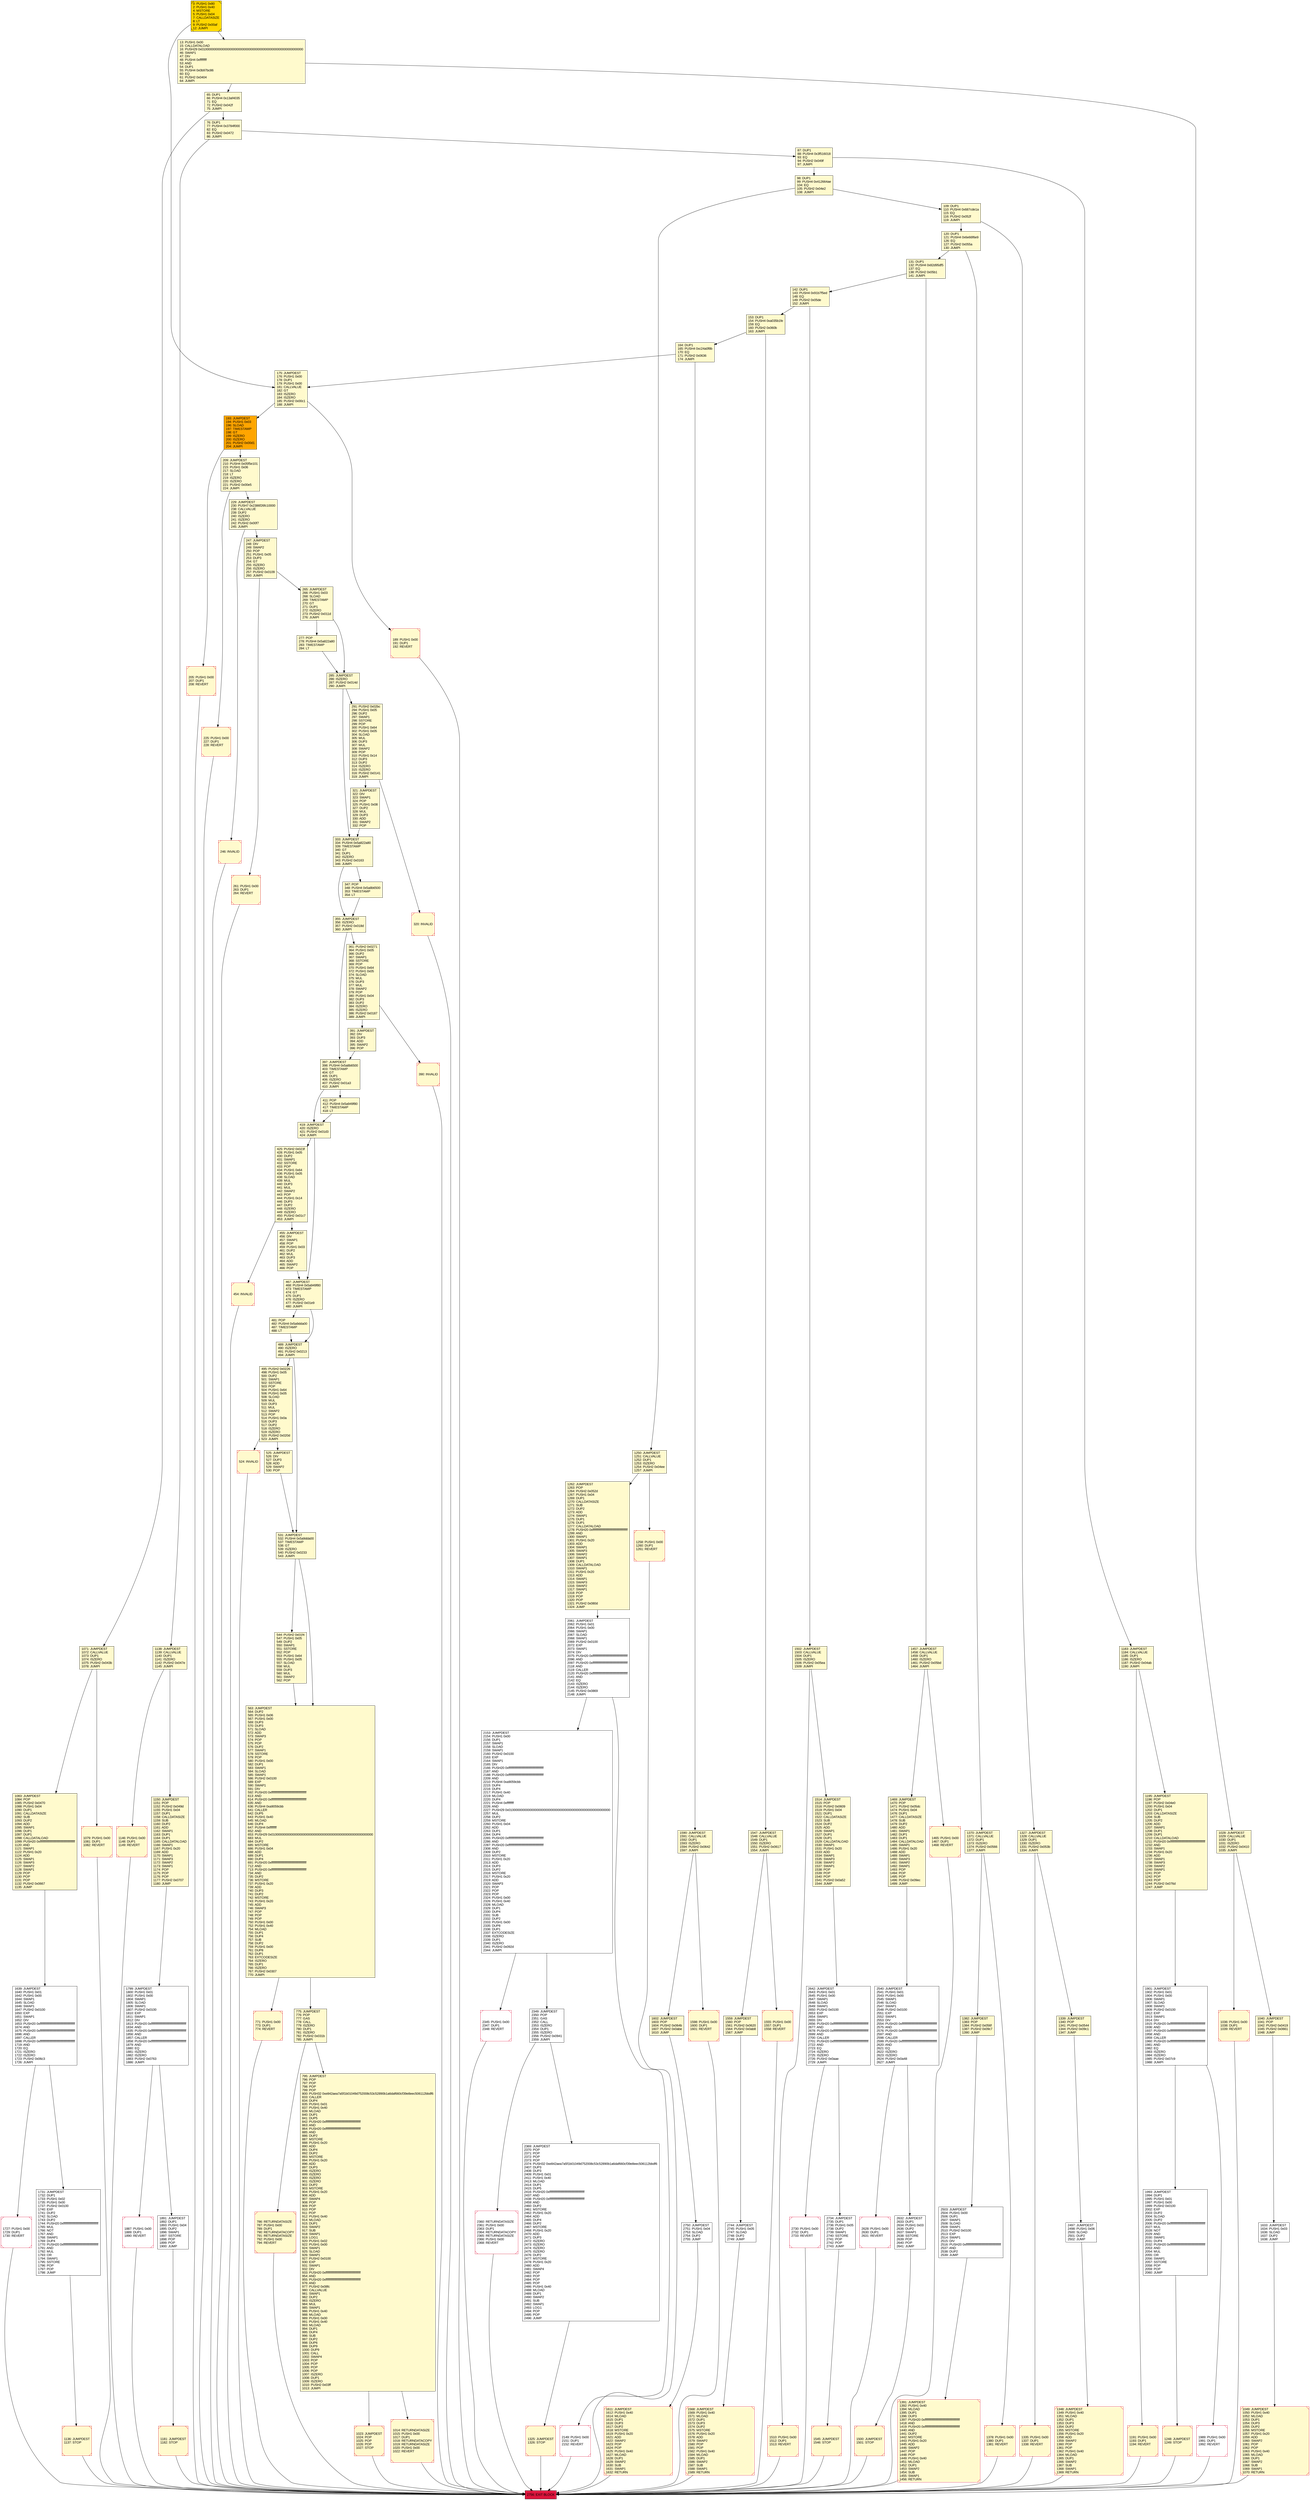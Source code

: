digraph G {
bgcolor=transparent rankdir=UD;
node [shape=box style=filled color=black fillcolor=white fontname=arial fontcolor=black];
131 [label="131: DUP1\l132: PUSH4 0x82d95df5\l137: EQ\l138: PUSH2 0x05b1\l141: JUMPI\l" fillcolor=lemonchiffon ];
1191 [label="1191: PUSH1 0x00\l1193: DUP1\l1194: REVERT\l" fillcolor=lemonchiffon shape=Msquare color=crimson ];
1150 [label="1150: JUMPDEST\l1151: POP\l1152: PUSH2 0x049d\l1155: PUSH1 0x04\l1157: DUP1\l1158: CALLDATASIZE\l1159: SUB\l1160: DUP2\l1161: ADD\l1162: SWAP1\l1163: DUP1\l1164: DUP1\l1165: CALLDATALOAD\l1166: SWAP1\l1167: PUSH1 0x20\l1169: ADD\l1170: SWAP1\l1171: SWAP3\l1172: SWAP2\l1173: SWAP1\l1174: POP\l1175: POP\l1176: POP\l1177: PUSH2 0x0707\l1180: JUMP\l" fillcolor=lemonchiffon ];
786 [label="786: RETURNDATASIZE\l787: PUSH1 0x00\l789: DUP1\l790: RETURNDATACOPY\l791: RETURNDATASIZE\l792: PUSH1 0x00\l794: REVERT\l" fillcolor=lemonchiffon shape=Msquare color=crimson ];
1181 [label="1181: JUMPDEST\l1182: STOP\l" fillcolor=lemonchiffon shape=Msquare color=crimson ];
0 [label="0: PUSH1 0x80\l2: PUSH1 0x40\l4: MSTORE\l5: PUSH1 0x04\l7: CALLDATASIZE\l8: LT\l9: PUSH2 0x00af\l12: JUMPI\l" fillcolor=lemonchiffon shape=Msquare fillcolor=gold ];
2730 [label="2730: PUSH1 0x00\l2732: DUP1\l2733: REVERT\l" shape=Msquare color=crimson ];
1469 [label="1469: JUMPDEST\l1470: POP\l1471: PUSH2 0x05dc\l1474: PUSH1 0x04\l1476: DUP1\l1477: CALLDATASIZE\l1478: SUB\l1479: DUP2\l1480: ADD\l1481: SWAP1\l1482: DUP1\l1483: DUP1\l1484: CALLDATALOAD\l1485: SWAP1\l1486: PUSH1 0x20\l1488: ADD\l1489: SWAP1\l1490: SWAP3\l1491: SWAP2\l1492: SWAP1\l1493: POP\l1494: POP\l1495: POP\l1496: PUSH2 0x09ec\l1499: JUMP\l" fillcolor=lemonchiffon ];
467 [label="467: JUMPDEST\l468: PUSH4 0x5a949f80\l473: TIMESTAMP\l474: GT\l475: DUP1\l476: ISZERO\l477: PUSH2 0x01e9\l480: JUMPI\l" fillcolor=lemonchiffon ];
1465 [label="1465: PUSH1 0x00\l1467: DUP1\l1468: REVERT\l" fillcolor=lemonchiffon shape=Msquare color=crimson ];
189 [label="189: PUSH1 0x00\l191: DUP1\l192: REVERT\l" fillcolor=lemonchiffon shape=Msquare color=crimson ];
1727 [label="1727: PUSH1 0x00\l1729: DUP1\l1730: REVERT\l" shape=Msquare color=crimson ];
1502 [label="1502: JUMPDEST\l1503: CALLVALUE\l1504: DUP1\l1505: ISZERO\l1506: PUSH2 0x05ea\l1509: JUMPI\l" fillcolor=lemonchiffon ];
1083 [label="1083: JUMPDEST\l1084: POP\l1085: PUSH2 0x0470\l1088: PUSH1 0x04\l1090: DUP1\l1091: CALLDATASIZE\l1092: SUB\l1093: DUP2\l1094: ADD\l1095: SWAP1\l1096: DUP1\l1097: DUP1\l1098: CALLDATALOAD\l1099: PUSH20 0xffffffffffffffffffffffffffffffffffffffff\l1120: AND\l1121: SWAP1\l1122: PUSH1 0x20\l1124: ADD\l1125: SWAP1\l1126: SWAP3\l1127: SWAP2\l1128: SWAP1\l1129: POP\l1130: POP\l1131: POP\l1132: PUSH2 0x0667\l1135: JUMP\l" fillcolor=lemonchiffon ];
2369 [label="2369: JUMPDEST\l2370: POP\l2371: POP\l2372: POP\l2373: POP\l2374: PUSH32 0xe842aea7a5f1b01049d752008c53c52890b1a6daf660cf39e8eec506112bbdf6\l2407: DUP3\l2408: DUP3\l2409: PUSH1 0x01\l2411: PUSH1 0x40\l2413: MLOAD\l2414: DUP1\l2415: DUP5\l2416: PUSH20 0xffffffffffffffffffffffffffffffffffffffff\l2437: AND\l2438: PUSH20 0xffffffffffffffffffffffffffffffffffffffff\l2459: AND\l2460: DUP2\l2461: MSTORE\l2462: PUSH1 0x20\l2464: ADD\l2465: DUP4\l2466: DUP2\l2467: MSTORE\l2468: PUSH1 0x20\l2470: ADD\l2471: DUP3\l2472: ISZERO\l2473: ISZERO\l2474: ISZERO\l2475: ISZERO\l2476: DUP2\l2477: MSTORE\l2478: PUSH1 0x20\l2480: ADD\l2481: SWAP4\l2482: POP\l2483: POP\l2484: POP\l2485: POP\l2486: PUSH1 0x40\l2488: MLOAD\l2489: DUP1\l2490: SWAP2\l2491: SUB\l2492: SWAP1\l2493: LOG1\l2494: POP\l2495: POP\l2496: JUMP\l" ];
2360 [label="2360: RETURNDATASIZE\l2361: PUSH1 0x00\l2363: DUP1\l2364: RETURNDATACOPY\l2365: RETURNDATASIZE\l2366: PUSH1 0x00\l2368: REVERT\l" shape=Msquare color=crimson ];
1327 [label="1327: JUMPDEST\l1328: CALLVALUE\l1329: DUP1\l1330: ISZERO\l1331: PUSH2 0x053b\l1334: JUMPI\l" fillcolor=lemonchiffon ];
455 [label="455: JUMPDEST\l456: DIV\l457: SWAP1\l458: POP\l459: PUSH1 0x03\l461: DUP2\l462: MUL\l463: DUP3\l464: ADD\l465: SWAP2\l466: POP\l" fillcolor=lemonchiffon ];
142 [label="142: DUP1\l143: PUSH4 0x91b7f5ed\l148: EQ\l149: PUSH2 0x05de\l152: JUMPI\l" fillcolor=lemonchiffon ];
209 [label="209: JUMPDEST\l210: PUSH4 0x05f5e101\l215: PUSH1 0x06\l217: SLOAD\l218: LT\l219: ISZERO\l220: ISZERO\l221: PUSH2 0x00e5\l224: JUMPI\l" fillcolor=lemonchiffon ];
277 [label="277: POP\l278: PUSH4 0x5a822a80\l283: TIMESTAMP\l284: LT\l" fillcolor=lemonchiffon ];
285 [label="285: JUMPDEST\l286: ISZERO\l287: PUSH2 0x014d\l290: JUMPI\l" fillcolor=lemonchiffon ];
109 [label="109: DUP1\l110: PUSH4 0x687cde1a\l115: EQ\l116: PUSH2 0x052f\l119: JUMPI\l" fillcolor=lemonchiffon ];
1382 [label="1382: JUMPDEST\l1383: POP\l1384: PUSH2 0x056f\l1387: PUSH2 0x09c7\l1390: JUMP\l" fillcolor=lemonchiffon ];
229 [label="229: JUMPDEST\l230: PUSH7 0x2386f26fc10000\l238: CALLVALUE\l239: DUP2\l240: ISZERO\l241: ISZERO\l242: PUSH2 0x00f7\l245: JUMPI\l" fillcolor=lemonchiffon ];
390 [label="390: INVALID\l" fillcolor=lemonchiffon shape=Msquare color=crimson ];
1391 [label="1391: JUMPDEST\l1392: PUSH1 0x40\l1394: MLOAD\l1395: DUP1\l1396: DUP3\l1397: PUSH20 0xffffffffffffffffffffffffffffffffffffffff\l1418: AND\l1419: PUSH20 0xffffffffffffffffffffffffffffffffffffffff\l1440: AND\l1441: DUP2\l1442: MSTORE\l1443: PUSH1 0x20\l1445: ADD\l1446: SWAP2\l1447: POP\l1448: POP\l1449: PUSH1 0x40\l1451: MLOAD\l1452: DUP1\l1453: SWAP2\l1454: SUB\l1455: SWAP1\l1456: RETURN\l" fillcolor=lemonchiffon shape=Msquare color=crimson ];
225 [label="225: PUSH1 0x00\l227: DUP1\l228: REVERT\l" fillcolor=lemonchiffon shape=Msquare color=crimson ];
495 [label="495: PUSH2 0x0226\l498: PUSH1 0x05\l500: DUP2\l501: SWAP1\l502: SSTORE\l503: POP\l504: PUSH1 0x64\l506: PUSH1 0x05\l508: SLOAD\l509: MUL\l510: DUP3\l511: MUL\l512: SWAP2\l513: POP\l514: PUSH1 0x0a\l516: DUP3\l517: DUP2\l518: ISZERO\l519: ISZERO\l520: PUSH2 0x020d\l523: JUMPI\l" fillcolor=lemonchiffon ];
1370 [label="1370: JUMPDEST\l1371: CALLVALUE\l1372: DUP1\l1373: ISZERO\l1374: PUSH2 0x0566\l1377: JUMPI\l" fillcolor=lemonchiffon ];
489 [label="489: JUMPDEST\l490: ISZERO\l491: PUSH2 0x0213\l494: JUMPI\l" fillcolor=lemonchiffon ];
1510 [label="1510: PUSH1 0x00\l1512: DUP1\l1513: REVERT\l" fillcolor=lemonchiffon shape=Msquare color=crimson ];
1500 [label="1500: JUMPDEST\l1501: STOP\l" fillcolor=lemonchiffon shape=Msquare color=crimson ];
1891 [label="1891: JUMPDEST\l1892: DUP1\l1893: PUSH1 0x04\l1895: DUP2\l1896: SWAP1\l1897: SSTORE\l1898: POP\l1899: POP\l1900: JUMP\l" ];
153 [label="153: DUP1\l154: PUSH4 0xa035b1fe\l159: EQ\l160: PUSH2 0x060b\l163: JUMPI\l" fillcolor=lemonchiffon ];
246 [label="246: INVALID\l" fillcolor=lemonchiffon shape=Msquare color=crimson ];
1258 [label="1258: PUSH1 0x00\l1260: DUP1\l1261: REVERT\l" fillcolor=lemonchiffon shape=Msquare color=crimson ];
1993 [label="1993: JUMPDEST\l1994: DUP1\l1995: PUSH1 0x01\l1997: PUSH1 0x00\l1999: PUSH2 0x0100\l2002: EXP\l2003: DUP2\l2004: SLOAD\l2005: DUP2\l2006: PUSH20 0xffffffffffffffffffffffffffffffffffffffff\l2027: MUL\l2028: NOT\l2029: AND\l2030: SWAP1\l2031: DUP4\l2032: PUSH20 0xffffffffffffffffffffffffffffffffffffffff\l2053: AND\l2054: MUL\l2055: OR\l2056: SWAP1\l2057: SSTORE\l2058: POP\l2059: POP\l2060: JUMP\l" ];
2744 [label="2744: JUMPDEST\l2745: PUSH1 0x05\l2747: SLOAD\l2748: DUP2\l2749: JUMP\l" ];
13 [label="13: PUSH1 0x00\l15: CALLDATALOAD\l16: PUSH29 0x0100000000000000000000000000000000000000000000000000000000\l46: SWAP1\l47: DIV\l48: PUSH4 0xffffffff\l53: AND\l54: DUP1\l55: PUSH4 0x0b97bc86\l60: EQ\l61: PUSH2 0x0404\l64: JUMPI\l" fillcolor=lemonchiffon ];
2497 [label="2497: JUMPDEST\l2498: PUSH1 0x06\l2500: SLOAD\l2501: DUP2\l2502: JUMP\l" ];
1901 [label="1901: JUMPDEST\l1902: PUSH1 0x01\l1904: PUSH1 0x00\l1906: SWAP1\l1907: SLOAD\l1908: SWAP1\l1909: PUSH2 0x0100\l1912: EXP\l1913: SWAP1\l1914: DIV\l1915: PUSH20 0xffffffffffffffffffffffffffffffffffffffff\l1936: AND\l1937: PUSH20 0xffffffffffffffffffffffffffffffffffffffff\l1958: AND\l1959: CALLER\l1960: PUSH20 0xffffffffffffffffffffffffffffffffffffffff\l1981: AND\l1982: EQ\l1983: ISZERO\l1984: ISZERO\l1985: PUSH2 0x07c9\l1988: JUMPI\l" ];
1250 [label="1250: JUMPDEST\l1251: CALLVALUE\l1252: DUP1\l1253: ISZERO\l1254: PUSH2 0x04ee\l1257: JUMPI\l" fillcolor=lemonchiffon ];
391 [label="391: JUMPDEST\l392: DIV\l393: DUP3\l394: ADD\l395: SWAP2\l396: POP\l" fillcolor=lemonchiffon ];
1457 [label="1457: JUMPDEST\l1458: CALLVALUE\l1459: DUP1\l1460: ISZERO\l1461: PUSH2 0x05bd\l1464: JUMPI\l" fillcolor=lemonchiffon ];
2632 [label="2632: JUMPDEST\l2633: DUP1\l2634: PUSH1 0x03\l2636: DUP2\l2637: SWAP1\l2638: SSTORE\l2639: POP\l2640: POP\l2641: JUMP\l" ];
76 [label="76: DUP1\l77: PUSH4 0x3784f000\l82: EQ\l83: PUSH2 0x0472\l86: JUMPI\l" fillcolor=lemonchiffon ];
65 [label="65: DUP1\l66: PUSH4 0x13af4035\l71: EQ\l72: PUSH2 0x042f\l75: JUMPI\l" fillcolor=lemonchiffon ];
1514 [label="1514: JUMPDEST\l1515: POP\l1516: PUSH2 0x0609\l1519: PUSH1 0x04\l1521: DUP1\l1522: CALLDATASIZE\l1523: SUB\l1524: DUP2\l1525: ADD\l1526: SWAP1\l1527: DUP1\l1528: DUP1\l1529: CALLDATALOAD\l1530: SWAP1\l1531: PUSH1 0x20\l1533: ADD\l1534: SWAP1\l1535: SWAP3\l1536: SWAP2\l1537: SWAP1\l1538: POP\l1539: POP\l1540: POP\l1541: PUSH2 0x0a52\l1544: JUMP\l" fillcolor=lemonchiffon ];
1989 [label="1989: PUSH1 0x00\l1991: DUP1\l1992: REVERT\l" shape=Msquare color=crimson ];
205 [label="205: PUSH1 0x00\l207: DUP1\l208: REVERT\l" fillcolor=lemonchiffon shape=Msquare color=crimson ];
2750 [label="2750: JUMPDEST\l2751: PUSH1 0x04\l2753: SLOAD\l2754: DUP2\l2755: JUMP\l" ];
265 [label="265: JUMPDEST\l266: PUSH1 0x03\l268: SLOAD\l269: TIMESTAMP\l270: GT\l271: DUP1\l272: ISZERO\l273: PUSH2 0x011d\l276: JUMPI\l" fillcolor=lemonchiffon ];
1339 [label="1339: JUMPDEST\l1340: POP\l1341: PUSH2 0x0544\l1344: PUSH2 0x09c1\l1347: JUMP\l" fillcolor=lemonchiffon ];
333 [label="333: JUMPDEST\l334: PUSH4 0x5a822a80\l339: TIMESTAMP\l340: GT\l341: DUP1\l342: ISZERO\l343: PUSH2 0x0163\l346: JUMPI\l" fillcolor=lemonchiffon ];
1248 [label="1248: JUMPDEST\l1249: STOP\l" fillcolor=lemonchiffon shape=Msquare color=crimson ];
247 [label="247: JUMPDEST\l248: DIV\l249: SWAP2\l250: POP\l251: PUSH1 0x05\l253: DUP3\l254: GT\l255: ISZERO\l256: ISZERO\l257: PUSH2 0x0109\l260: JUMPI\l" fillcolor=lemonchiffon ];
531 [label="531: JUMPDEST\l532: PUSH4 0x5a9dda00\l537: TIMESTAMP\l538: GT\l539: ISZERO\l540: PUSH2 0x0233\l543: JUMPI\l" fillcolor=lemonchiffon ];
454 [label="454: INVALID\l" fillcolor=lemonchiffon shape=Msquare color=crimson ];
775 [label="775: JUMPDEST\l776: POP\l777: GAS\l778: CALL\l779: ISZERO\l780: DUP1\l781: ISZERO\l782: PUSH2 0x031b\l785: JUMPI\l" fillcolor=lemonchiffon ];
2734 [label="2734: JUMPDEST\l2735: DUP1\l2736: PUSH1 0x05\l2738: DUP2\l2739: SWAP1\l2740: SSTORE\l2741: POP\l2742: POP\l2743: JUMP\l" ];
1731 [label="1731: JUMPDEST\l1732: DUP1\l1733: PUSH1 0x02\l1735: PUSH1 0x00\l1737: PUSH2 0x0100\l1740: EXP\l1741: DUP2\l1742: SLOAD\l1743: DUP2\l1744: PUSH20 0xffffffffffffffffffffffffffffffffffffffff\l1765: MUL\l1766: NOT\l1767: AND\l1768: SWAP1\l1769: DUP4\l1770: PUSH20 0xffffffffffffffffffffffffffffffffffffffff\l1791: AND\l1792: MUL\l1793: OR\l1794: SWAP1\l1795: SSTORE\l1796: POP\l1797: POP\l1798: JUMP\l" ];
2345 [label="2345: PUSH1 0x00\l2347: DUP1\l2348: REVERT\l" shape=Msquare color=crimson ];
361 [label="361: PUSH2 0x0271\l364: PUSH1 0x05\l366: DUP2\l367: SWAP1\l368: SSTORE\l369: POP\l370: PUSH1 0x64\l372: PUSH1 0x05\l374: SLOAD\l375: MUL\l376: DUP3\l377: MUL\l378: SWAP2\l379: POP\l380: PUSH1 0x04\l382: DUP3\l383: DUP2\l384: ISZERO\l385: ISZERO\l386: PUSH2 0x0187\l389: JUMPI\l" fillcolor=lemonchiffon ];
120 [label="120: DUP1\l121: PUSH4 0x6e66f6e9\l126: EQ\l127: PUSH2 0x055a\l130: JUMPI\l" fillcolor=lemonchiffon ];
1568 [label="1568: JUMPDEST\l1569: PUSH1 0x40\l1571: MLOAD\l1572: DUP1\l1573: DUP3\l1574: DUP2\l1575: MSTORE\l1576: PUSH1 0x20\l1578: ADD\l1579: SWAP2\l1580: POP\l1581: POP\l1582: PUSH1 0x40\l1584: MLOAD\l1585: DUP1\l1586: SWAP2\l1587: SUB\l1588: SWAP1\l1589: RETURN\l" fillcolor=lemonchiffon shape=Msquare color=crimson ];
1079 [label="1079: PUSH1 0x00\l1081: DUP1\l1082: REVERT\l" fillcolor=lemonchiffon shape=Msquare color=crimson ];
1335 [label="1335: PUSH1 0x00\l1337: DUP1\l1338: REVERT\l" fillcolor=lemonchiffon shape=Msquare color=crimson ];
425 [label="425: PUSH2 0x023f\l428: PUSH1 0x05\l430: DUP2\l431: SWAP1\l432: SSTORE\l433: POP\l434: PUSH1 0x64\l436: PUSH1 0x05\l438: SLOAD\l439: MUL\l440: DUP3\l441: MUL\l442: SWAP2\l443: POP\l444: PUSH1 0x14\l446: DUP3\l447: DUP2\l448: ISZERO\l449: ISZERO\l450: PUSH2 0x01c7\l453: JUMPI\l" fillcolor=lemonchiffon ];
419 [label="419: JUMPDEST\l420: ISZERO\l421: PUSH2 0x01d3\l424: JUMPI\l" fillcolor=lemonchiffon ];
1590 [label="1590: JUMPDEST\l1591: CALLVALUE\l1592: DUP1\l1593: ISZERO\l1594: PUSH2 0x0642\l1597: JUMPI\l" fillcolor=lemonchiffon ];
1545 [label="1545: JUMPDEST\l1546: STOP\l" fillcolor=lemonchiffon shape=Msquare color=crimson ];
1598 [label="1598: PUSH1 0x00\l1600: DUP1\l1601: REVERT\l" fillcolor=lemonchiffon shape=Msquare color=crimson ];
771 [label="771: PUSH1 0x00\l773: DUP1\l774: REVERT\l" fillcolor=lemonchiffon shape=Msquare color=crimson ];
261 [label="261: PUSH1 0x00\l263: DUP1\l264: REVERT\l" fillcolor=lemonchiffon shape=Msquare color=crimson ];
1547 [label="1547: JUMPDEST\l1548: CALLVALUE\l1549: DUP1\l1550: ISZERO\l1551: PUSH2 0x0617\l1554: JUMPI\l" fillcolor=lemonchiffon ];
397 [label="397: JUMPDEST\l398: PUSH4 0x5a8b6500\l403: TIMESTAMP\l404: GT\l405: DUP1\l406: ISZERO\l407: PUSH2 0x01a3\l410: JUMPI\l" fillcolor=lemonchiffon ];
1049 [label="1049: JUMPDEST\l1050: PUSH1 0x40\l1052: MLOAD\l1053: DUP1\l1054: DUP3\l1055: DUP2\l1056: MSTORE\l1057: PUSH1 0x20\l1059: ADD\l1060: SWAP2\l1061: POP\l1062: POP\l1063: PUSH1 0x40\l1065: MLOAD\l1066: DUP1\l1067: SWAP2\l1068: SUB\l1069: SWAP1\l1070: RETURN\l" fillcolor=lemonchiffon shape=Msquare color=crimson ];
1639 [label="1639: JUMPDEST\l1640: PUSH1 0x01\l1642: PUSH1 0x00\l1644: SWAP1\l1645: SLOAD\l1646: SWAP1\l1647: PUSH2 0x0100\l1650: EXP\l1651: SWAP1\l1652: DIV\l1653: PUSH20 0xffffffffffffffffffffffffffffffffffffffff\l1674: AND\l1675: PUSH20 0xffffffffffffffffffffffffffffffffffffffff\l1696: AND\l1697: CALLER\l1698: PUSH20 0xffffffffffffffffffffffffffffffffffffffff\l1719: AND\l1720: EQ\l1721: ISZERO\l1722: ISZERO\l1723: PUSH2 0x06c3\l1726: JUMPI\l" ];
544 [label="544: PUSH2 0x01f4\l547: PUSH1 0x05\l549: DUP2\l550: SWAP1\l551: SSTORE\l552: POP\l553: PUSH1 0x64\l555: PUSH1 0x05\l557: SLOAD\l558: MUL\l559: DUP3\l560: MUL\l561: SWAP2\l562: POP\l" fillcolor=lemonchiffon ];
1138 [label="1138: JUMPDEST\l1139: CALLVALUE\l1140: DUP1\l1141: ISZERO\l1142: PUSH2 0x047e\l1145: JUMPI\l" fillcolor=lemonchiffon ];
1036 [label="1036: PUSH1 0x00\l1038: DUP1\l1039: REVERT\l" fillcolor=lemonchiffon shape=Msquare color=crimson ];
411 [label="411: POP\l412: PUSH4 0x5a949f80\l417: TIMESTAMP\l418: LT\l" fillcolor=lemonchiffon ];
1071 [label="1071: JUMPDEST\l1072: CALLVALUE\l1073: DUP1\l1074: ISZERO\l1075: PUSH2 0x043b\l1078: JUMPI\l" fillcolor=lemonchiffon ];
1555 [label="1555: PUSH1 0x00\l1557: DUP1\l1558: REVERT\l" fillcolor=lemonchiffon shape=Msquare color=crimson ];
98 [label="98: DUP1\l99: PUSH4 0x412664ae\l104: EQ\l105: PUSH2 0x04e2\l108: JUMPI\l" fillcolor=lemonchiffon ];
524 [label="524: INVALID\l" fillcolor=lemonchiffon shape=Msquare color=crimson ];
1602 [label="1602: JUMPDEST\l1603: POP\l1604: PUSH2 0x064b\l1607: PUSH2 0x0abe\l1610: JUMP\l" fillcolor=lemonchiffon ];
1040 [label="1040: JUMPDEST\l1041: POP\l1042: PUSH2 0x0419\l1045: PUSH2 0x0661\l1048: JUMP\l" fillcolor=lemonchiffon ];
321 [label="321: JUMPDEST\l322: DIV\l323: SWAP1\l324: POP\l325: PUSH1 0x08\l327: DUP2\l328: MUL\l329: DUP3\l330: ADD\l331: SWAP2\l332: POP\l" fillcolor=lemonchiffon ];
1559 [label="1559: JUMPDEST\l1560: POP\l1561: PUSH2 0x0620\l1564: PUSH2 0x0ab8\l1567: JUMP\l" fillcolor=lemonchiffon ];
1325 [label="1325: JUMPDEST\l1326: STOP\l" fillcolor=lemonchiffon shape=Msquare color=crimson ];
1023 [label="1023: JUMPDEST\l1024: POP\l1025: POP\l1026: POP\l1027: STOP\l" fillcolor=lemonchiffon shape=Msquare color=crimson ];
795 [label="795: JUMPDEST\l796: POP\l797: POP\l798: POP\l799: POP\l800: PUSH32 0xe842aea7a5f1b01049d752008c53c52890b1a6daf660cf39e8eec506112bbdf6\l833: CALLER\l834: DUP4\l835: PUSH1 0x01\l837: PUSH1 0x40\l839: MLOAD\l840: DUP1\l841: DUP5\l842: PUSH20 0xffffffffffffffffffffffffffffffffffffffff\l863: AND\l864: PUSH20 0xffffffffffffffffffffffffffffffffffffffff\l885: AND\l886: DUP2\l887: MSTORE\l888: PUSH1 0x20\l890: ADD\l891: DUP4\l892: DUP2\l893: MSTORE\l894: PUSH1 0x20\l896: ADD\l897: DUP3\l898: ISZERO\l899: ISZERO\l900: ISZERO\l901: ISZERO\l902: DUP2\l903: MSTORE\l904: PUSH1 0x20\l906: ADD\l907: SWAP4\l908: POP\l909: POP\l910: POP\l911: POP\l912: PUSH1 0x40\l914: MLOAD\l915: DUP1\l916: SWAP2\l917: SUB\l918: SWAP1\l919: LOG1\l920: PUSH1 0x02\l922: PUSH1 0x00\l924: SWAP1\l925: SLOAD\l926: SWAP1\l927: PUSH2 0x0100\l930: EXP\l931: SWAP1\l932: DIV\l933: PUSH20 0xffffffffffffffffffffffffffffffffffffffff\l954: AND\l955: PUSH20 0xffffffffffffffffffffffffffffffffffffffff\l976: AND\l977: PUSH2 0x08fc\l980: CALLVALUE\l981: SWAP1\l982: DUP2\l983: ISZERO\l984: MUL\l985: SWAP1\l986: PUSH1 0x40\l988: MLOAD\l989: PUSH1 0x00\l991: PUSH1 0x40\l993: MLOAD\l994: DUP1\l995: DUP4\l996: SUB\l997: DUP2\l998: DUP6\l999: DUP9\l1000: DUP9\l1001: CALL\l1002: SWAP4\l1003: POP\l1004: POP\l1005: POP\l1006: POP\l1007: ISZERO\l1008: DUP1\l1009: ISZERO\l1010: PUSH2 0x03ff\l1013: JUMPI\l" fillcolor=lemonchiffon ];
1378 [label="1378: PUSH1 0x00\l1380: DUP1\l1381: REVERT\l" fillcolor=lemonchiffon shape=Msquare color=crimson ];
2756 [label="2756: EXIT BLOCK\l" fillcolor=crimson ];
2149 [label="2149: PUSH1 0x00\l2151: DUP1\l2152: REVERT\l" shape=Msquare color=crimson ];
1633 [label="1633: JUMPDEST\l1634: PUSH1 0x03\l1636: SLOAD\l1637: DUP2\l1638: JUMP\l" ];
1262 [label="1262: JUMPDEST\l1263: POP\l1264: PUSH2 0x052d\l1267: PUSH1 0x04\l1269: DUP1\l1270: CALLDATASIZE\l1271: SUB\l1272: DUP2\l1273: ADD\l1274: SWAP1\l1275: DUP1\l1276: DUP1\l1277: CALLDATALOAD\l1278: PUSH20 0xffffffffffffffffffffffffffffffffffffffff\l1299: AND\l1300: SWAP1\l1301: PUSH1 0x20\l1303: ADD\l1304: SWAP1\l1305: SWAP3\l1306: SWAP2\l1307: SWAP1\l1308: DUP1\l1309: CALLDATALOAD\l1310: SWAP1\l1311: PUSH1 0x20\l1313: ADD\l1314: SWAP1\l1315: SWAP3\l1316: SWAP2\l1317: SWAP1\l1318: POP\l1319: POP\l1320: POP\l1321: PUSH2 0x080d\l1324: JUMP\l" fillcolor=lemonchiffon ];
347 [label="347: POP\l348: PUSH4 0x5a8b6500\l353: TIMESTAMP\l354: LT\l" fillcolor=lemonchiffon ];
355 [label="355: JUMPDEST\l356: ISZERO\l357: PUSH2 0x018d\l360: JUMPI\l" fillcolor=lemonchiffon ];
1195 [label="1195: JUMPDEST\l1196: POP\l1197: PUSH2 0x04e0\l1200: PUSH1 0x04\l1202: DUP1\l1203: CALLDATASIZE\l1204: SUB\l1205: DUP2\l1206: ADD\l1207: SWAP1\l1208: DUP1\l1209: DUP1\l1210: CALLDATALOAD\l1211: PUSH20 0xffffffffffffffffffffffffffffffffffffffff\l1232: AND\l1233: SWAP1\l1234: PUSH1 0x20\l1236: ADD\l1237: SWAP1\l1238: SWAP3\l1239: SWAP2\l1240: SWAP1\l1241: POP\l1242: POP\l1243: POP\l1244: PUSH2 0x076d\l1247: JUMP\l" fillcolor=lemonchiffon ];
2642 [label="2642: JUMPDEST\l2643: PUSH1 0x01\l2645: PUSH1 0x00\l2647: SWAP1\l2648: SLOAD\l2649: SWAP1\l2650: PUSH2 0x0100\l2653: EXP\l2654: SWAP1\l2655: DIV\l2656: PUSH20 0xffffffffffffffffffffffffffffffffffffffff\l2677: AND\l2678: PUSH20 0xffffffffffffffffffffffffffffffffffffffff\l2699: AND\l2700: CALLER\l2701: PUSH20 0xffffffffffffffffffffffffffffffffffffffff\l2722: AND\l2723: EQ\l2724: ISZERO\l2725: ISZERO\l2726: PUSH2 0x0aae\l2729: JUMPI\l" ];
1146 [label="1146: PUSH1 0x00\l1148: DUP1\l1149: REVERT\l" fillcolor=lemonchiffon shape=Msquare color=crimson ];
525 [label="525: JUMPDEST\l526: DIV\l527: DUP3\l528: ADD\l529: SWAP2\l530: POP\l" fillcolor=lemonchiffon ];
2153 [label="2153: JUMPDEST\l2154: PUSH1 0x00\l2156: DUP1\l2157: SWAP1\l2158: SLOAD\l2159: SWAP1\l2160: PUSH2 0x0100\l2163: EXP\l2164: SWAP1\l2165: DIV\l2166: PUSH20 0xffffffffffffffffffffffffffffffffffffffff\l2187: AND\l2188: PUSH20 0xffffffffffffffffffffffffffffffffffffffff\l2209: AND\l2210: PUSH4 0xa9059cbb\l2215: DUP4\l2216: DUP4\l2217: PUSH1 0x40\l2219: MLOAD\l2220: DUP4\l2221: PUSH4 0xffffffff\l2226: AND\l2227: PUSH29 0x0100000000000000000000000000000000000000000000000000000000\l2257: MUL\l2258: DUP2\l2259: MSTORE\l2260: PUSH1 0x04\l2262: ADD\l2263: DUP1\l2264: DUP4\l2265: PUSH20 0xffffffffffffffffffffffffffffffffffffffff\l2286: AND\l2287: PUSH20 0xffffffffffffffffffffffffffffffffffffffff\l2308: AND\l2309: DUP2\l2310: MSTORE\l2311: PUSH1 0x20\l2313: ADD\l2314: DUP3\l2315: DUP2\l2316: MSTORE\l2317: PUSH1 0x20\l2319: ADD\l2320: SWAP3\l2321: POP\l2322: POP\l2323: POP\l2324: PUSH1 0x00\l2326: PUSH1 0x40\l2328: MLOAD\l2329: DUP1\l2330: DUP4\l2331: SUB\l2332: DUP2\l2333: PUSH1 0x00\l2335: DUP8\l2336: DUP1\l2337: EXTCODESIZE\l2338: ISZERO\l2339: DUP1\l2340: ISZERO\l2341: PUSH2 0x092d\l2344: JUMPI\l" ];
291 [label="291: PUSH2 0x02bc\l294: PUSH1 0x05\l296: DUP2\l297: SWAP1\l298: SSTORE\l299: POP\l300: PUSH1 0x64\l302: PUSH1 0x05\l304: SLOAD\l305: MUL\l306: DUP3\l307: MUL\l308: SWAP2\l309: POP\l310: PUSH1 0x14\l312: DUP3\l313: DUP2\l314: ISZERO\l315: ISZERO\l316: PUSH2 0x0141\l319: JUMPI\l" fillcolor=lemonchiffon ];
1136 [label="1136: JUMPDEST\l1137: STOP\l" fillcolor=lemonchiffon shape=Msquare color=crimson ];
2540 [label="2540: JUMPDEST\l2541: PUSH1 0x01\l2543: PUSH1 0x00\l2545: SWAP1\l2546: SLOAD\l2547: SWAP1\l2548: PUSH2 0x0100\l2551: EXP\l2552: SWAP1\l2553: DIV\l2554: PUSH20 0xffffffffffffffffffffffffffffffffffffffff\l2575: AND\l2576: PUSH20 0xffffffffffffffffffffffffffffffffffffffff\l2597: AND\l2598: CALLER\l2599: PUSH20 0xffffffffffffffffffffffffffffffffffffffff\l2620: AND\l2621: EQ\l2622: ISZERO\l2623: ISZERO\l2624: PUSH2 0x0a48\l2627: JUMPI\l" ];
2628 [label="2628: PUSH1 0x00\l2630: DUP1\l2631: REVERT\l" shape=Msquare color=crimson ];
1183 [label="1183: JUMPDEST\l1184: CALLVALUE\l1185: DUP1\l1186: ISZERO\l1187: PUSH2 0x04ab\l1190: JUMPI\l" fillcolor=lemonchiffon ];
1028 [label="1028: JUMPDEST\l1029: CALLVALUE\l1030: DUP1\l1031: ISZERO\l1032: PUSH2 0x0410\l1035: JUMPI\l" fillcolor=lemonchiffon ];
164 [label="164: DUP1\l165: PUSH4 0xc24a0f8b\l170: EQ\l171: PUSH2 0x0636\l174: JUMPI\l" fillcolor=lemonchiffon ];
193 [label="193: JUMPDEST\l194: PUSH1 0x03\l196: SLOAD\l197: TIMESTAMP\l198: GT\l199: ISZERO\l200: ISZERO\l201: PUSH2 0x00d1\l204: JUMPI\l" fillcolor=orange ];
1014 [label="1014: RETURNDATASIZE\l1015: PUSH1 0x00\l1017: DUP1\l1018: RETURNDATACOPY\l1019: RETURNDATASIZE\l1020: PUSH1 0x00\l1022: REVERT\l" fillcolor=lemonchiffon shape=Msquare color=crimson ];
175 [label="175: JUMPDEST\l176: PUSH1 0x00\l178: DUP1\l179: PUSH1 0x00\l181: CALLVALUE\l182: GT\l183: ISZERO\l184: ISZERO\l185: PUSH2 0x00c1\l188: JUMPI\l" fillcolor=lemonchiffon ];
1799 [label="1799: JUMPDEST\l1800: PUSH1 0x01\l1802: PUSH1 0x00\l1804: SWAP1\l1805: SLOAD\l1806: SWAP1\l1807: PUSH2 0x0100\l1810: EXP\l1811: SWAP1\l1812: DIV\l1813: PUSH20 0xffffffffffffffffffffffffffffffffffffffff\l1834: AND\l1835: PUSH20 0xffffffffffffffffffffffffffffffffffffffff\l1856: AND\l1857: CALLER\l1858: PUSH20 0xffffffffffffffffffffffffffffffffffffffff\l1879: AND\l1880: EQ\l1881: ISZERO\l1882: ISZERO\l1883: PUSH2 0x0763\l1886: JUMPI\l" ];
2349 [label="2349: JUMPDEST\l2350: POP\l2351: GAS\l2352: CALL\l2353: ISZERO\l2354: DUP1\l2355: ISZERO\l2356: PUSH2 0x0941\l2359: JUMPI\l" ];
2503 [label="2503: JUMPDEST\l2504: PUSH1 0x00\l2506: DUP1\l2507: SWAP1\l2508: SLOAD\l2509: SWAP1\l2510: PUSH2 0x0100\l2513: EXP\l2514: SWAP1\l2515: DIV\l2516: PUSH20 0xffffffffffffffffffffffffffffffffffffffff\l2537: AND\l2538: DUP2\l2539: JUMP\l" ];
1348 [label="1348: JUMPDEST\l1349: PUSH1 0x40\l1351: MLOAD\l1352: DUP1\l1353: DUP3\l1354: DUP2\l1355: MSTORE\l1356: PUSH1 0x20\l1358: ADD\l1359: SWAP2\l1360: POP\l1361: POP\l1362: PUSH1 0x40\l1364: MLOAD\l1365: DUP1\l1366: SWAP2\l1367: SUB\l1368: SWAP1\l1369: RETURN\l" fillcolor=lemonchiffon shape=Msquare color=crimson ];
1611 [label="1611: JUMPDEST\l1612: PUSH1 0x40\l1614: MLOAD\l1615: DUP1\l1616: DUP3\l1617: DUP2\l1618: MSTORE\l1619: PUSH1 0x20\l1621: ADD\l1622: SWAP2\l1623: POP\l1624: POP\l1625: PUSH1 0x40\l1627: MLOAD\l1628: DUP1\l1629: SWAP2\l1630: SUB\l1631: SWAP1\l1632: RETURN\l" fillcolor=lemonchiffon shape=Msquare color=crimson ];
563 [label="563: JUMPDEST\l564: DUP2\l565: PUSH1 0x06\l567: PUSH1 0x00\l569: DUP3\l570: DUP3\l571: SLOAD\l572: ADD\l573: SWAP3\l574: POP\l575: POP\l576: DUP2\l577: SWAP1\l578: SSTORE\l579: POP\l580: PUSH1 0x00\l582: DUP1\l583: SWAP1\l584: SLOAD\l585: SWAP1\l586: PUSH2 0x0100\l589: EXP\l590: SWAP1\l591: DIV\l592: PUSH20 0xffffffffffffffffffffffffffffffffffffffff\l613: AND\l614: PUSH20 0xffffffffffffffffffffffffffffffffffffffff\l635: AND\l636: PUSH4 0xa9059cbb\l641: CALLER\l642: DUP5\l643: PUSH1 0x40\l645: MLOAD\l646: DUP4\l647: PUSH4 0xffffffff\l652: AND\l653: PUSH29 0x0100000000000000000000000000000000000000000000000000000000\l683: MUL\l684: DUP2\l685: MSTORE\l686: PUSH1 0x04\l688: ADD\l689: DUP1\l690: DUP4\l691: PUSH20 0xffffffffffffffffffffffffffffffffffffffff\l712: AND\l713: PUSH20 0xffffffffffffffffffffffffffffffffffffffff\l734: AND\l735: DUP2\l736: MSTORE\l737: PUSH1 0x20\l739: ADD\l740: DUP3\l741: DUP2\l742: MSTORE\l743: PUSH1 0x20\l745: ADD\l746: SWAP3\l747: POP\l748: POP\l749: POP\l750: PUSH1 0x00\l752: PUSH1 0x40\l754: MLOAD\l755: DUP1\l756: DUP4\l757: SUB\l758: DUP2\l759: PUSH1 0x00\l761: DUP8\l762: DUP1\l763: EXTCODESIZE\l764: ISZERO\l765: DUP1\l766: ISZERO\l767: PUSH2 0x0307\l770: JUMPI\l" fillcolor=lemonchiffon ];
87 [label="87: DUP1\l88: PUSH4 0x3f516018\l93: EQ\l94: PUSH2 0x049f\l97: JUMPI\l" fillcolor=lemonchiffon ];
481 [label="481: POP\l482: PUSH4 0x5a9dda00\l487: TIMESTAMP\l488: LT\l" fillcolor=lemonchiffon ];
2061 [label="2061: JUMPDEST\l2062: PUSH1 0x01\l2064: PUSH1 0x00\l2066: SWAP1\l2067: SLOAD\l2068: SWAP1\l2069: PUSH2 0x0100\l2072: EXP\l2073: SWAP1\l2074: DIV\l2075: PUSH20 0xffffffffffffffffffffffffffffffffffffffff\l2096: AND\l2097: PUSH20 0xffffffffffffffffffffffffffffffffffffffff\l2118: AND\l2119: CALLER\l2120: PUSH20 0xffffffffffffffffffffffffffffffffffffffff\l2141: AND\l2142: EQ\l2143: ISZERO\l2144: ISZERO\l2145: PUSH2 0x0869\l2148: JUMPI\l" ];
1887 [label="1887: PUSH1 0x00\l1889: DUP1\l1890: REVERT\l" shape=Msquare color=crimson ];
320 [label="320: INVALID\l" fillcolor=lemonchiffon shape=Msquare color=crimson ];
2149 -> 2756;
2540 -> 2628;
489 -> 495;
164 -> 175;
175 -> 193;
1590 -> 1598;
419 -> 425;
347 -> 355;
65 -> 76;
247 -> 265;
1378 -> 2756;
397 -> 411;
2153 -> 2349;
1799 -> 1887;
209 -> 229;
1547 -> 1555;
87 -> 1183;
109 -> 1327;
2632 -> 1500;
1250 -> 1258;
291 -> 320;
2734 -> 1545;
277 -> 285;
1901 -> 1993;
2061 -> 2153;
1547 -> 1559;
1146 -> 2756;
1136 -> 2756;
2628 -> 2756;
1339 -> 2497;
1183 -> 1195;
1071 -> 1079;
1014 -> 2756;
13 -> 65;
1639 -> 1731;
131 -> 142;
795 -> 1014;
1590 -> 1602;
489 -> 531;
1348 -> 2756;
411 -> 419;
1901 -> 1989;
455 -> 467;
142 -> 1502;
1993 -> 1248;
2061 -> 2149;
1887 -> 2756;
320 -> 2756;
1262 -> 2061;
1611 -> 2756;
397 -> 419;
1457 -> 1465;
1028 -> 1036;
1891 -> 1181;
265 -> 285;
285 -> 333;
0 -> 13;
355 -> 361;
2345 -> 2756;
229 -> 247;
87 -> 98;
1079 -> 2756;
1335 -> 2756;
291 -> 321;
467 -> 489;
1327 -> 1339;
544 -> 563;
1457 -> 1469;
1568 -> 2756;
2642 -> 2734;
1028 -> 1040;
1502 -> 1510;
1545 -> 2756;
563 -> 771;
1598 -> 2756;
131 -> 1457;
265 -> 277;
261 -> 2756;
142 -> 153;
1731 -> 1136;
771 -> 2756;
2153 -> 2345;
1036 -> 2756;
209 -> 225;
355 -> 397;
1633 -> 1049;
1049 -> 2756;
164 -> 1590;
229 -> 246;
1370 -> 1382;
1040 -> 1633;
775 -> 786;
1138 -> 1146;
1555 -> 2756;
524 -> 2756;
1023 -> 2756;
1502 -> 1514;
1325 -> 2756;
795 -> 1023;
193 -> 205;
98 -> 109;
1510 -> 2756;
225 -> 2756;
563 -> 775;
1370 -> 1378;
2750 -> 1611;
1083 -> 1639;
419 -> 467;
1500 -> 2756;
246 -> 2756;
531 -> 563;
1258 -> 2756;
1071 -> 1083;
1250 -> 1262;
120 -> 131;
495 -> 525;
2369 -> 1325;
76 -> 87;
1195 -> 1901;
1989 -> 2756;
109 -> 120;
13 -> 1028;
153 -> 164;
1138 -> 1150;
1799 -> 1891;
2497 -> 1348;
205 -> 2756;
525 -> 531;
1248 -> 2756;
1327 -> 1335;
1514 -> 2642;
361 -> 390;
1639 -> 1727;
481 -> 489;
333 -> 347;
2540 -> 2632;
775 -> 795;
454 -> 2756;
425 -> 455;
333 -> 355;
1191 -> 2756;
1602 -> 2750;
321 -> 333;
1382 -> 2503;
193 -> 209;
2349 -> 2360;
786 -> 2756;
1181 -> 2756;
2349 -> 2369;
2503 -> 1391;
76 -> 1138;
2730 -> 2756;
247 -> 261;
285 -> 291;
65 -> 1071;
120 -> 1370;
189 -> 2756;
531 -> 544;
1727 -> 2756;
361 -> 391;
1465 -> 2756;
2642 -> 2730;
2744 -> 1568;
425 -> 454;
98 -> 1250;
0 -> 175;
1150 -> 1799;
2360 -> 2756;
1469 -> 2540;
467 -> 481;
1183 -> 1191;
153 -> 1547;
391 -> 397;
175 -> 189;
1559 -> 2744;
495 -> 524;
1391 -> 2756;
390 -> 2756;
}